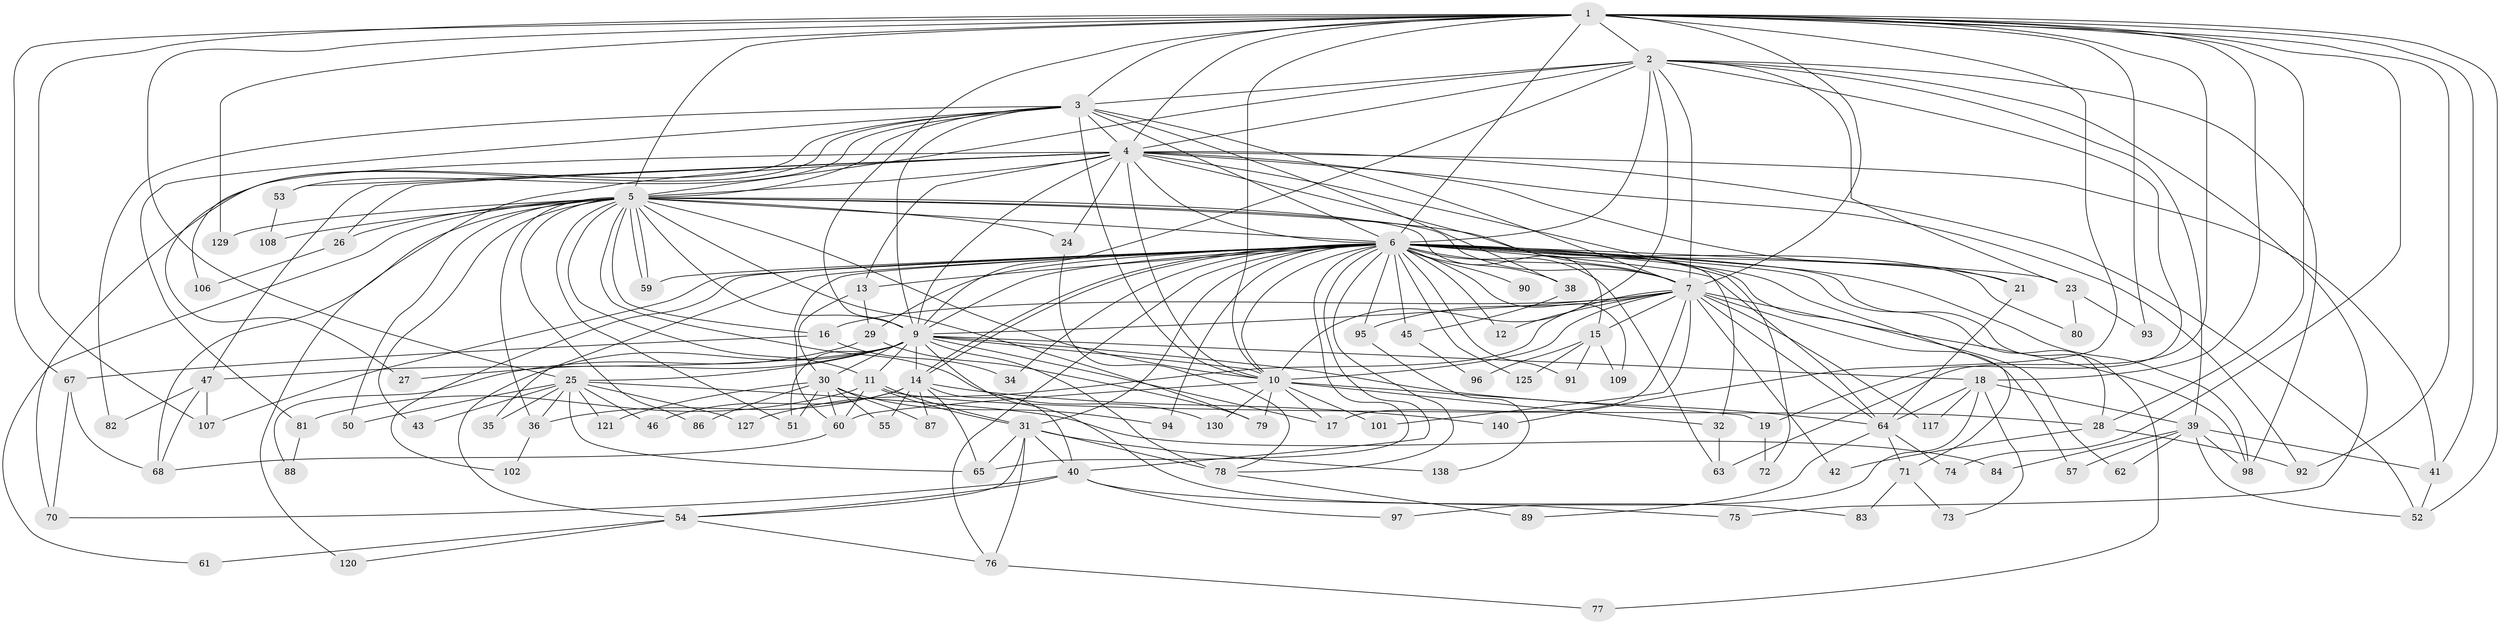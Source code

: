 // original degree distribution, {23: 0.02097902097902098, 14: 0.006993006993006993, 15: 0.006993006993006993, 28: 0.006993006993006993, 24: 0.006993006993006993, 26: 0.006993006993006993, 27: 0.006993006993006993, 16: 0.006993006993006993, 7: 0.02097902097902098, 2: 0.5104895104895105, 4: 0.1048951048951049, 10: 0.006993006993006993, 6: 0.027972027972027972, 3: 0.2097902097902098, 11: 0.006993006993006993, 9: 0.013986013986013986, 8: 0.006993006993006993, 5: 0.02097902097902098}
// Generated by graph-tools (version 1.1) at 2025/17/03/04/25 18:17:17]
// undirected, 100 vertices, 248 edges
graph export_dot {
graph [start="1"]
  node [color=gray90,style=filled];
  1;
  2;
  3;
  4 [super="+44+133"];
  5;
  6 [super="+37+8"];
  7 [super="+20"];
  9 [super="+143+122+33+105+56"];
  10 [super="+22"];
  11;
  12;
  13;
  14;
  15;
  16;
  17;
  18;
  19;
  21;
  23;
  24;
  25;
  26;
  27;
  28 [super="+116"];
  29;
  30;
  31;
  32;
  34;
  35;
  36 [super="+141"];
  38;
  39;
  40 [super="+58"];
  41 [super="+113+137"];
  42;
  43;
  45;
  46;
  47;
  50;
  51 [super="+135"];
  52 [super="+85"];
  53;
  54;
  55;
  57;
  59 [super="+119"];
  60 [super="+103"];
  61;
  62;
  63;
  64 [super="+66"];
  65 [super="+118"];
  67;
  68 [super="+104+131"];
  70;
  71;
  72;
  73;
  74;
  75;
  76 [super="+114"];
  77;
  78 [super="+123+100"];
  79 [super="+124"];
  80;
  81;
  82;
  83;
  84;
  86;
  87;
  88;
  89;
  90;
  91;
  92 [super="+134"];
  93;
  94;
  95;
  96;
  97;
  98 [super="+136+132"];
  101;
  102;
  106;
  107 [super="+142"];
  108;
  109;
  117;
  120;
  121;
  125;
  127;
  129;
  130;
  138;
  140;
  1 -- 2;
  1 -- 3;
  1 -- 4;
  1 -- 5;
  1 -- 6 [weight=2];
  1 -- 7;
  1 -- 9 [weight=2];
  1 -- 10;
  1 -- 18;
  1 -- 25;
  1 -- 28;
  1 -- 41;
  1 -- 63;
  1 -- 67;
  1 -- 74;
  1 -- 93;
  1 -- 129;
  1 -- 140;
  1 -- 92;
  1 -- 52;
  1 -- 107;
  2 -- 3;
  2 -- 4;
  2 -- 5;
  2 -- 6 [weight=2];
  2 -- 7;
  2 -- 9;
  2 -- 10;
  2 -- 19;
  2 -- 23;
  2 -- 39;
  2 -- 75;
  2 -- 98;
  3 -- 4;
  3 -- 5;
  3 -- 6 [weight=2];
  3 -- 7;
  3 -- 9;
  3 -- 10;
  3 -- 27;
  3 -- 38;
  3 -- 53;
  3 -- 81;
  3 -- 82;
  3 -- 106;
  4 -- 5;
  4 -- 6 [weight=2];
  4 -- 7;
  4 -- 9;
  4 -- 10 [weight=2];
  4 -- 13;
  4 -- 21;
  4 -- 24 [weight=2];
  4 -- 26;
  4 -- 47;
  4 -- 52;
  4 -- 53;
  4 -- 70;
  4 -- 92;
  4 -- 120;
  4 -- 72 [weight=2];
  4 -- 41;
  5 -- 6 [weight=2];
  5 -- 7;
  5 -- 9;
  5 -- 10;
  5 -- 11;
  5 -- 15;
  5 -- 16;
  5 -- 24;
  5 -- 26;
  5 -- 32;
  5 -- 36;
  5 -- 43;
  5 -- 50;
  5 -- 51;
  5 -- 59;
  5 -- 59;
  5 -- 61;
  5 -- 79;
  5 -- 86;
  5 -- 108;
  5 -- 129;
  5 -- 130;
  5 -- 68;
  6 -- 7 [weight=4];
  6 -- 9 [weight=2];
  6 -- 10 [weight=2];
  6 -- 14;
  6 -- 14;
  6 -- 28 [weight=2];
  6 -- 29;
  6 -- 34;
  6 -- 38;
  6 -- 40;
  6 -- 60;
  6 -- 90 [weight=2];
  6 -- 102;
  6 -- 109;
  6 -- 125;
  6 -- 80;
  6 -- 65;
  6 -- 91;
  6 -- 77;
  6 -- 59;
  6 -- 76;
  6 -- 64;
  6 -- 71;
  6 -- 12;
  6 -- 13;
  6 -- 78;
  6 -- 21;
  6 -- 23;
  6 -- 94;
  6 -- 31;
  6 -- 95;
  6 -- 98;
  6 -- 35;
  6 -- 107;
  6 -- 45;
  6 -- 62;
  6 -- 63;
  7 -- 9;
  7 -- 10;
  7 -- 12;
  7 -- 15;
  7 -- 16;
  7 -- 42;
  7 -- 57;
  7 -- 64;
  7 -- 95;
  7 -- 98;
  7 -- 101;
  7 -- 117;
  7 -- 127;
  7 -- 17;
  9 -- 10;
  9 -- 11;
  9 -- 17;
  9 -- 18;
  9 -- 25;
  9 -- 27 [weight=2];
  9 -- 30;
  9 -- 47;
  9 -- 51;
  9 -- 78 [weight=2];
  9 -- 83;
  9 -- 14;
  9 -- 54;
  9 -- 64;
  10 -- 17;
  10 -- 19;
  10 -- 32;
  10 -- 101;
  10 -- 130;
  10 -- 79;
  10 -- 60;
  11 -- 31;
  11 -- 31;
  11 -- 60;
  11 -- 81;
  11 -- 28;
  13 -- 29;
  13 -- 30;
  14 -- 40;
  14 -- 46;
  14 -- 55;
  14 -- 87;
  14 -- 140;
  14 -- 65;
  14 -- 36;
  15 -- 91;
  15 -- 96;
  15 -- 109;
  15 -- 125;
  16 -- 34;
  16 -- 67;
  18 -- 39;
  18 -- 64;
  18 -- 73;
  18 -- 97;
  18 -- 117;
  19 -- 72;
  21 -- 64;
  23 -- 80;
  23 -- 93;
  24 -- 78;
  25 -- 35;
  25 -- 36;
  25 -- 43;
  25 -- 46;
  25 -- 50;
  25 -- 84;
  25 -- 121;
  25 -- 127;
  25 -- 65;
  26 -- 106;
  28 -- 42;
  28 -- 92;
  29 -- 88;
  29 -- 79;
  30 -- 55;
  30 -- 86;
  30 -- 87;
  30 -- 94;
  30 -- 121;
  30 -- 51;
  30 -- 60;
  31 -- 54;
  31 -- 65;
  31 -- 76;
  31 -- 138;
  31 -- 78;
  31 -- 40;
  32 -- 63;
  36 -- 102;
  38 -- 45;
  39 -- 41;
  39 -- 52;
  39 -- 57;
  39 -- 62;
  39 -- 84;
  39 -- 98;
  40 -- 54;
  40 -- 75;
  40 -- 97;
  40 -- 70;
  41 -- 52;
  45 -- 96;
  47 -- 82;
  47 -- 107;
  47 -- 68;
  53 -- 108;
  54 -- 61;
  54 -- 76;
  54 -- 120;
  60 -- 68;
  64 -- 89;
  64 -- 71;
  64 -- 74;
  67 -- 68;
  67 -- 70;
  71 -- 73;
  71 -- 83;
  76 -- 77;
  78 -- 89;
  81 -- 88;
  95 -- 138;
}
